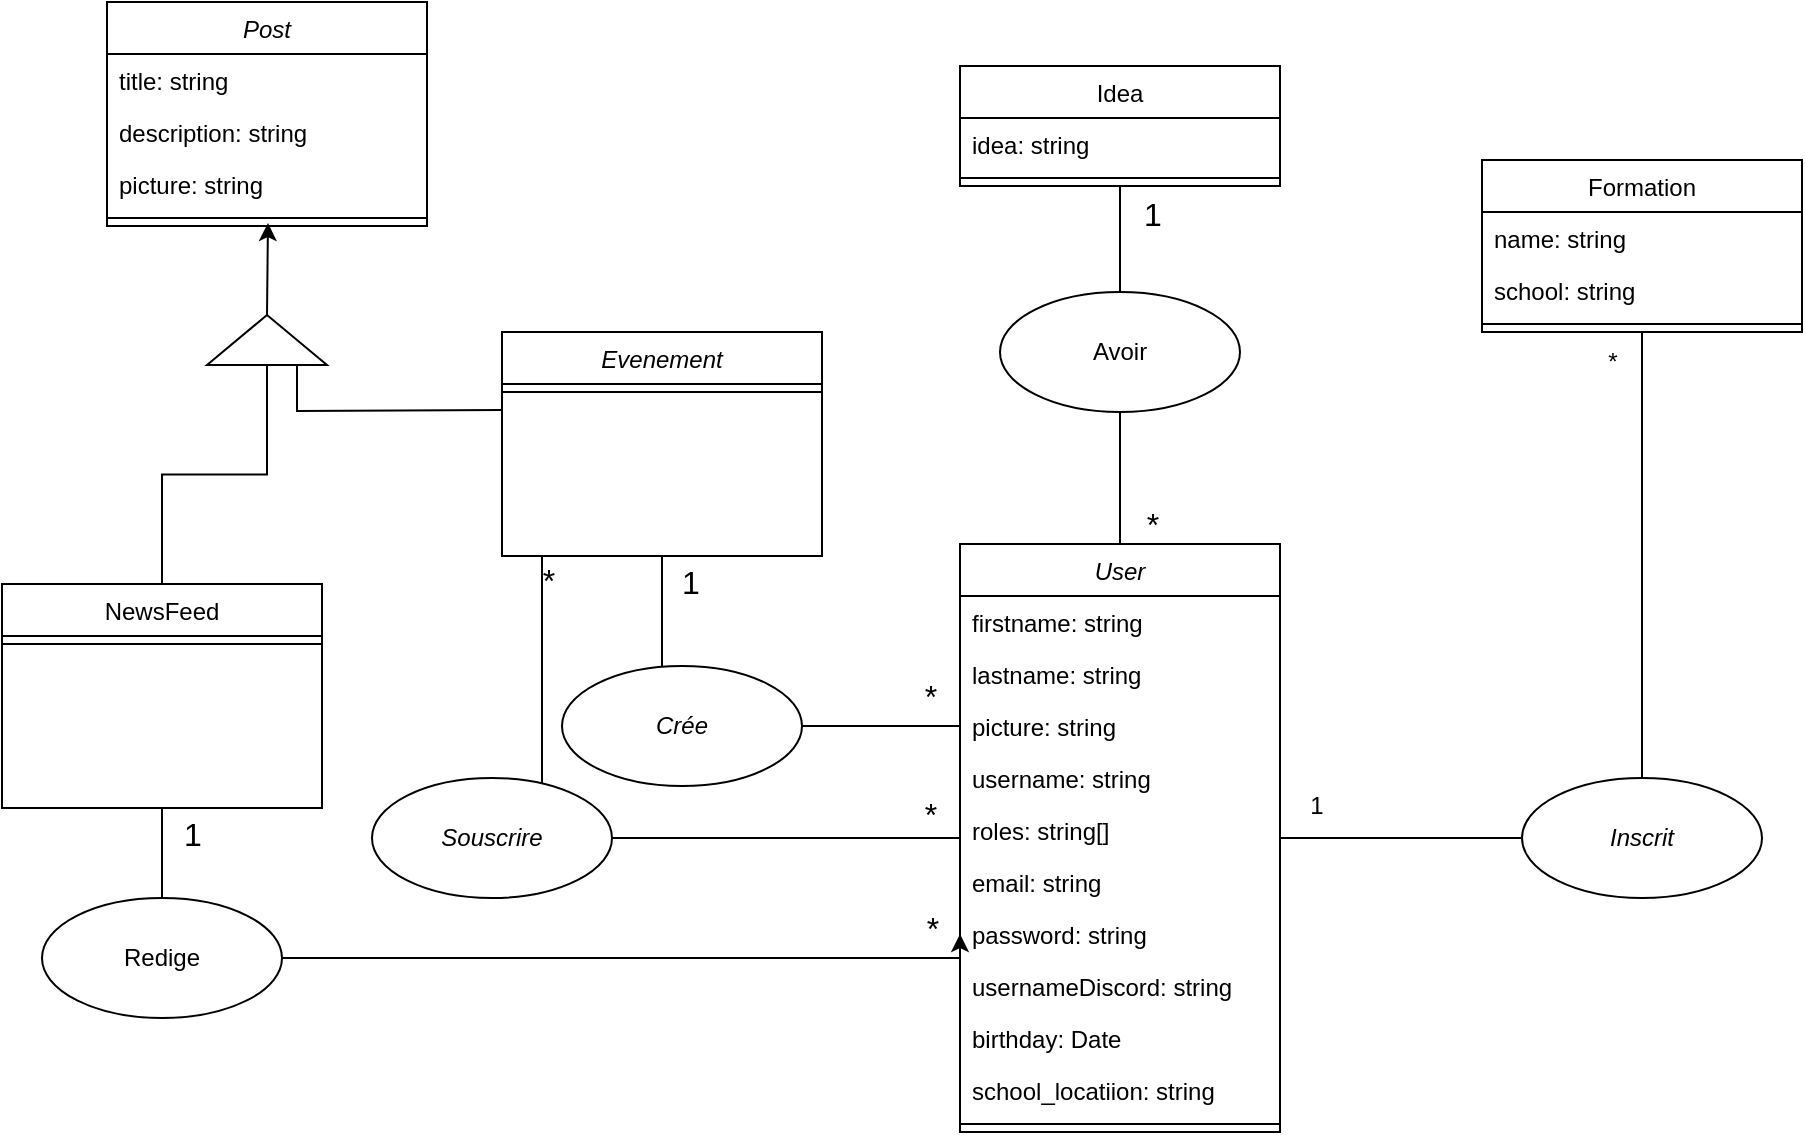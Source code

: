 <mxfile version="20.5.3" type="embed"><diagram id="C5RBs43oDa-KdzZeNtuy" name="Page-1"><mxGraphModel dx="828" dy="568" grid="1" gridSize="10" guides="1" tooltips="1" connect="1" arrows="1" fold="1" page="1" pageScale="1" pageWidth="1169" pageHeight="827" math="0" shadow="0"><root><mxCell id="WIyWlLk6GJQsqaUBKTNV-0"/><mxCell id="WIyWlLk6GJQsqaUBKTNV-1" parent="WIyWlLk6GJQsqaUBKTNV-0"/><mxCell id="BqMe5fXjfY2Wsw5vbWv6-18" value="" style="edgeStyle=orthogonalEdgeStyle;rounded=0;orthogonalLoop=1;jettySize=auto;html=1;endArrow=none;endFill=0;" parent="WIyWlLk6GJQsqaUBKTNV-1" source="zkfFHV4jXpPFQw0GAbJ--0" target="BqMe5fXjfY2Wsw5vbWv6-17" edge="1"><mxGeometry relative="1" as="geometry"/></mxCell><mxCell id="BqMe5fXjfY2Wsw5vbWv6-39" value="" style="edgeStyle=orthogonalEdgeStyle;rounded=0;orthogonalLoop=1;jettySize=auto;html=1;endArrow=none;endFill=0;" parent="WIyWlLk6GJQsqaUBKTNV-1" source="zkfFHV4jXpPFQw0GAbJ--0" target="BqMe5fXjfY2Wsw5vbWv6-38" edge="1"><mxGeometry relative="1" as="geometry"/></mxCell><mxCell id="zkfFHV4jXpPFQw0GAbJ--0" value="User" style="swimlane;fontStyle=2;align=center;verticalAlign=top;childLayout=stackLayout;horizontal=1;startSize=26;horizontalStack=0;resizeParent=1;resizeLast=0;collapsible=1;marginBottom=0;rounded=0;shadow=0;strokeWidth=1;" parent="WIyWlLk6GJQsqaUBKTNV-1" vertex="1"><mxGeometry x="519" y="311" width="160" height="294" as="geometry"><mxRectangle x="230" y="140" width="160" height="26" as="alternateBounds"/></mxGeometry></mxCell><mxCell id="zkfFHV4jXpPFQw0GAbJ--1" value="firstname: string" style="text;align=left;verticalAlign=top;spacingLeft=4;spacingRight=4;overflow=hidden;rotatable=0;points=[[0,0.5],[1,0.5]];portConstraint=eastwest;" parent="zkfFHV4jXpPFQw0GAbJ--0" vertex="1"><mxGeometry y="26" width="160" height="26" as="geometry"/></mxCell><mxCell id="zkfFHV4jXpPFQw0GAbJ--2" value="lastname: string" style="text;align=left;verticalAlign=top;spacingLeft=4;spacingRight=4;overflow=hidden;rotatable=0;points=[[0,0.5],[1,0.5]];portConstraint=eastwest;rounded=0;shadow=0;html=0;" parent="zkfFHV4jXpPFQw0GAbJ--0" vertex="1"><mxGeometry y="52" width="160" height="26" as="geometry"/></mxCell><mxCell id="BqMe5fXjfY2Wsw5vbWv6-0" value="picture: string" style="text;align=left;verticalAlign=top;spacingLeft=4;spacingRight=4;overflow=hidden;rotatable=0;points=[[0,0.5],[1,0.5]];portConstraint=eastwest;rounded=0;shadow=0;html=0;" parent="zkfFHV4jXpPFQw0GAbJ--0" vertex="1"><mxGeometry y="78" width="160" height="26" as="geometry"/></mxCell><mxCell id="zkfFHV4jXpPFQw0GAbJ--3" value="username: string" style="text;align=left;verticalAlign=top;spacingLeft=4;spacingRight=4;overflow=hidden;rotatable=0;points=[[0,0.5],[1,0.5]];portConstraint=eastwest;rounded=0;shadow=0;html=0;" parent="zkfFHV4jXpPFQw0GAbJ--0" vertex="1"><mxGeometry y="104" width="160" height="26" as="geometry"/></mxCell><mxCell id="BqMe5fXjfY2Wsw5vbWv6-6" value="roles: string[]" style="text;align=left;verticalAlign=top;spacingLeft=4;spacingRight=4;overflow=hidden;rotatable=0;points=[[0,0.5],[1,0.5]];portConstraint=eastwest;rounded=0;shadow=0;html=0;" parent="zkfFHV4jXpPFQw0GAbJ--0" vertex="1"><mxGeometry y="130" width="160" height="26" as="geometry"/></mxCell><mxCell id="BqMe5fXjfY2Wsw5vbWv6-2" value="email: string" style="text;align=left;verticalAlign=top;spacingLeft=4;spacingRight=4;overflow=hidden;rotatable=0;points=[[0,0.5],[1,0.5]];portConstraint=eastwest;rounded=0;shadow=0;html=0;" parent="zkfFHV4jXpPFQw0GAbJ--0" vertex="1"><mxGeometry y="156" width="160" height="26" as="geometry"/></mxCell><mxCell id="BqMe5fXjfY2Wsw5vbWv6-5" value="password: string" style="text;align=left;verticalAlign=top;spacingLeft=4;spacingRight=4;overflow=hidden;rotatable=0;points=[[0,0.5],[1,0.5]];portConstraint=eastwest;rounded=0;shadow=0;html=0;" parent="zkfFHV4jXpPFQw0GAbJ--0" vertex="1"><mxGeometry y="182" width="160" height="26" as="geometry"/></mxCell><mxCell id="BqMe5fXjfY2Wsw5vbWv6-22" value="usernameDiscord: string" style="text;align=left;verticalAlign=top;spacingLeft=4;spacingRight=4;overflow=hidden;rotatable=0;points=[[0,0.5],[1,0.5]];portConstraint=eastwest;rounded=0;shadow=0;html=0;" parent="zkfFHV4jXpPFQw0GAbJ--0" vertex="1"><mxGeometry y="208" width="160" height="26" as="geometry"/></mxCell><mxCell id="BqMe5fXjfY2Wsw5vbWv6-1" value="birthday: Date" style="text;align=left;verticalAlign=top;spacingLeft=4;spacingRight=4;overflow=hidden;rotatable=0;points=[[0,0.5],[1,0.5]];portConstraint=eastwest;rounded=0;shadow=0;html=0;" parent="zkfFHV4jXpPFQw0GAbJ--0" vertex="1"><mxGeometry y="234" width="160" height="26" as="geometry"/></mxCell><mxCell id="BqMe5fXjfY2Wsw5vbWv6-4" value="school_locatiion: string" style="text;align=left;verticalAlign=top;spacingLeft=4;spacingRight=4;overflow=hidden;rotatable=0;points=[[0,0.5],[1,0.5]];portConstraint=eastwest;rounded=0;shadow=0;html=0;" parent="zkfFHV4jXpPFQw0GAbJ--0" vertex="1"><mxGeometry y="260" width="160" height="26" as="geometry"/></mxCell><mxCell id="zkfFHV4jXpPFQw0GAbJ--4" value="" style="line;html=1;strokeWidth=1;align=left;verticalAlign=middle;spacingTop=-1;spacingLeft=3;spacingRight=3;rotatable=0;labelPosition=right;points=[];portConstraint=eastwest;" parent="zkfFHV4jXpPFQw0GAbJ--0" vertex="1"><mxGeometry y="286" width="160" height="8" as="geometry"/></mxCell><mxCell id="BqMe5fXjfY2Wsw5vbWv6-8" value="" style="edgeStyle=orthogonalEdgeStyle;rounded=0;orthogonalLoop=1;jettySize=auto;html=1;endArrow=none;endFill=0;" parent="WIyWlLk6GJQsqaUBKTNV-1" source="zkfFHV4jXpPFQw0GAbJ--6" edge="1"><mxGeometry relative="1" as="geometry"><mxPoint x="599.0" y="223" as="targetPoint"/></mxGeometry></mxCell><mxCell id="zkfFHV4jXpPFQw0GAbJ--6" value="Idea" style="swimlane;fontStyle=0;align=center;verticalAlign=top;childLayout=stackLayout;horizontal=1;startSize=26;horizontalStack=0;resizeParent=1;resizeLast=0;collapsible=1;marginBottom=0;rounded=0;shadow=0;strokeWidth=1;" parent="WIyWlLk6GJQsqaUBKTNV-1" vertex="1"><mxGeometry x="519" y="72" width="160" height="60" as="geometry"><mxRectangle x="130" y="380" width="160" height="26" as="alternateBounds"/></mxGeometry></mxCell><mxCell id="zkfFHV4jXpPFQw0GAbJ--8" value="idea: string" style="text;align=left;verticalAlign=top;spacingLeft=4;spacingRight=4;overflow=hidden;rotatable=0;points=[[0,0.5],[1,0.5]];portConstraint=eastwest;rounded=0;shadow=0;html=0;" parent="zkfFHV4jXpPFQw0GAbJ--6" vertex="1"><mxGeometry y="26" width="160" height="26" as="geometry"/></mxCell><mxCell id="zkfFHV4jXpPFQw0GAbJ--9" value="" style="line;html=1;strokeWidth=1;align=left;verticalAlign=middle;spacingTop=-1;spacingLeft=3;spacingRight=3;rotatable=0;labelPosition=right;points=[];portConstraint=eastwest;" parent="zkfFHV4jXpPFQw0GAbJ--6" vertex="1"><mxGeometry y="52" width="160" height="8" as="geometry"/></mxCell><mxCell id="zkfFHV4jXpPFQw0GAbJ--13" value="Formation" style="swimlane;fontStyle=0;align=center;verticalAlign=top;childLayout=stackLayout;horizontal=1;startSize=26;horizontalStack=0;resizeParent=1;resizeLast=0;collapsible=1;marginBottom=0;rounded=0;shadow=0;strokeWidth=1;" parent="WIyWlLk6GJQsqaUBKTNV-1" vertex="1"><mxGeometry x="780" y="119" width="160" height="86" as="geometry"><mxRectangle x="340" y="380" width="170" height="26" as="alternateBounds"/></mxGeometry></mxCell><mxCell id="zkfFHV4jXpPFQw0GAbJ--14" value="name: string" style="text;align=left;verticalAlign=top;spacingLeft=4;spacingRight=4;overflow=hidden;rotatable=0;points=[[0,0.5],[1,0.5]];portConstraint=eastwest;" parent="zkfFHV4jXpPFQw0GAbJ--13" vertex="1"><mxGeometry y="26" width="160" height="26" as="geometry"/></mxCell><mxCell id="BqMe5fXjfY2Wsw5vbWv6-16" value="school: string" style="text;align=left;verticalAlign=top;spacingLeft=4;spacingRight=4;overflow=hidden;rotatable=0;points=[[0,0.5],[1,0.5]];portConstraint=eastwest;" parent="zkfFHV4jXpPFQw0GAbJ--13" vertex="1"><mxGeometry y="52" width="160" height="26" as="geometry"/></mxCell><mxCell id="zkfFHV4jXpPFQw0GAbJ--15" value="" style="line;html=1;strokeWidth=1;align=left;verticalAlign=middle;spacingTop=-1;spacingLeft=3;spacingRight=3;rotatable=0;labelPosition=right;points=[];portConstraint=eastwest;" parent="zkfFHV4jXpPFQw0GAbJ--13" vertex="1"><mxGeometry y="78" width="160" height="8" as="geometry"/></mxCell><mxCell id="BqMe5fXjfY2Wsw5vbWv6-54" value="" style="edgeStyle=orthogonalEdgeStyle;rounded=0;orthogonalLoop=1;jettySize=auto;html=1;fontSize=16;endArrow=none;endFill=0;" parent="WIyWlLk6GJQsqaUBKTNV-1" source="zkfFHV4jXpPFQw0GAbJ--17" target="BqMe5fXjfY2Wsw5vbWv6-53" edge="1"><mxGeometry relative="1" as="geometry"/></mxCell><mxCell id="14" style="edgeStyle=orthogonalEdgeStyle;rounded=0;orthogonalLoop=1;jettySize=auto;html=1;exitX=0.5;exitY=0;exitDx=0;exitDy=0;entryX=0;entryY=0.5;entryDx=0;entryDy=0;endArrow=none;endFill=0;" edge="1" parent="WIyWlLk6GJQsqaUBKTNV-1" source="zkfFHV4jXpPFQw0GAbJ--17" target="13"><mxGeometry relative="1" as="geometry"/></mxCell><mxCell id="zkfFHV4jXpPFQw0GAbJ--17" value="NewsFeed" style="swimlane;fontStyle=0;align=center;verticalAlign=top;childLayout=stackLayout;horizontal=1;startSize=26;horizontalStack=0;resizeParent=1;resizeLast=0;collapsible=1;marginBottom=0;rounded=0;shadow=0;strokeWidth=1;" parent="WIyWlLk6GJQsqaUBKTNV-1" vertex="1"><mxGeometry x="40" y="331" width="160" height="112" as="geometry"><mxRectangle x="550" y="140" width="160" height="26" as="alternateBounds"/></mxGeometry></mxCell><mxCell id="zkfFHV4jXpPFQw0GAbJ--23" value="" style="line;html=1;strokeWidth=1;align=left;verticalAlign=middle;spacingTop=-1;spacingLeft=3;spacingRight=3;rotatable=0;labelPosition=right;points=[];portConstraint=eastwest;" parent="zkfFHV4jXpPFQw0GAbJ--17" vertex="1"><mxGeometry y="26" width="160" height="8" as="geometry"/></mxCell><mxCell id="BqMe5fXjfY2Wsw5vbWv6-9" style="edgeStyle=orthogonalEdgeStyle;rounded=0;orthogonalLoop=1;jettySize=auto;html=1;entryX=0.5;entryY=0;entryDx=0;entryDy=0;endArrow=none;endFill=0;" parent="WIyWlLk6GJQsqaUBKTNV-1" source="BqMe5fXjfY2Wsw5vbWv6-7" target="zkfFHV4jXpPFQw0GAbJ--0" edge="1"><mxGeometry relative="1" as="geometry"/></mxCell><mxCell id="BqMe5fXjfY2Wsw5vbWv6-7" value="Avoir" style="ellipse;whiteSpace=wrap;html=1;verticalAlign=middle;fontStyle=0;startSize=26;rounded=0;shadow=0;strokeWidth=1;" parent="WIyWlLk6GJQsqaUBKTNV-1" vertex="1"><mxGeometry x="539" y="185" width="120" height="60" as="geometry"/></mxCell><mxCell id="BqMe5fXjfY2Wsw5vbWv6-11" value="1" style="text;html=1;align=center;verticalAlign=middle;resizable=0;points=[];autosize=1;strokeColor=none;fillColor=none;fontSize=16;" parent="WIyWlLk6GJQsqaUBKTNV-1" vertex="1"><mxGeometry x="605" y="136" width="20" height="20" as="geometry"/></mxCell><mxCell id="BqMe5fXjfY2Wsw5vbWv6-12" value="*" style="text;html=1;align=center;verticalAlign=middle;resizable=0;points=[];autosize=1;strokeColor=none;fillColor=none;fontSize=16;" parent="WIyWlLk6GJQsqaUBKTNV-1" vertex="1"><mxGeometry x="605" y="291" width="20" height="20" as="geometry"/></mxCell><mxCell id="BqMe5fXjfY2Wsw5vbWv6-19" style="edgeStyle=orthogonalEdgeStyle;rounded=0;orthogonalLoop=1;jettySize=auto;html=1;entryX=0.5;entryY=1;entryDx=0;entryDy=0;endArrow=none;endFill=0;" parent="WIyWlLk6GJQsqaUBKTNV-1" source="BqMe5fXjfY2Wsw5vbWv6-17" target="zkfFHV4jXpPFQw0GAbJ--13" edge="1"><mxGeometry relative="1" as="geometry"/></mxCell><mxCell id="BqMe5fXjfY2Wsw5vbWv6-17" value="Inscrit" style="ellipse;whiteSpace=wrap;html=1;verticalAlign=middle;fontStyle=2;startSize=26;rounded=0;shadow=0;strokeWidth=1;" parent="WIyWlLk6GJQsqaUBKTNV-1" vertex="1"><mxGeometry x="800" y="428" width="120" height="60" as="geometry"/></mxCell><mxCell id="BqMe5fXjfY2Wsw5vbWv6-20" value="1" style="text;html=1;align=center;verticalAlign=middle;resizable=0;points=[];autosize=1;strokeColor=none;fillColor=none;" parent="WIyWlLk6GJQsqaUBKTNV-1" vertex="1"><mxGeometry x="687" y="432" width="20" height="20" as="geometry"/></mxCell><mxCell id="BqMe5fXjfY2Wsw5vbWv6-21" value="*" style="text;html=1;align=center;verticalAlign=middle;resizable=0;points=[];autosize=1;strokeColor=none;fillColor=none;" parent="WIyWlLk6GJQsqaUBKTNV-1" vertex="1"><mxGeometry x="835" y="210" width="20" height="20" as="geometry"/></mxCell><mxCell id="BqMe5fXjfY2Wsw5vbWv6-37" value="" style="edgeStyle=orthogonalEdgeStyle;rounded=0;orthogonalLoop=1;jettySize=auto;html=1;endArrow=none;endFill=0;" parent="WIyWlLk6GJQsqaUBKTNV-1" source="BqMe5fXjfY2Wsw5vbWv6-24" target="BqMe5fXjfY2Wsw5vbWv6-36" edge="1"><mxGeometry relative="1" as="geometry"><Array as="points"><mxPoint x="380" y="226"/></Array></mxGeometry></mxCell><mxCell id="BqMe5fXjfY2Wsw5vbWv6-24" value="Evenement" style="swimlane;fontStyle=2;align=center;verticalAlign=top;childLayout=stackLayout;horizontal=1;startSize=26;horizontalStack=0;resizeParent=1;resizeLast=0;collapsible=1;marginBottom=0;rounded=0;shadow=0;strokeWidth=1;" parent="WIyWlLk6GJQsqaUBKTNV-1" vertex="1"><mxGeometry x="290" y="205" width="160" height="112" as="geometry"><mxRectangle x="230" y="140" width="160" height="26" as="alternateBounds"/></mxGeometry></mxCell><mxCell id="BqMe5fXjfY2Wsw5vbWv6-35" value="" style="line;html=1;strokeWidth=1;align=left;verticalAlign=middle;spacingTop=-1;spacingLeft=3;spacingRight=3;rotatable=0;labelPosition=right;points=[];portConstraint=eastwest;" parent="BqMe5fXjfY2Wsw5vbWv6-24" vertex="1"><mxGeometry y="26" width="160" height="8" as="geometry"/></mxCell><mxCell id="BqMe5fXjfY2Wsw5vbWv6-41" style="edgeStyle=orthogonalEdgeStyle;rounded=0;orthogonalLoop=1;jettySize=auto;html=1;entryX=0;entryY=0.5;entryDx=0;entryDy=0;endArrow=none;endFill=0;" parent="WIyWlLk6GJQsqaUBKTNV-1" source="BqMe5fXjfY2Wsw5vbWv6-36" target="BqMe5fXjfY2Wsw5vbWv6-0" edge="1"><mxGeometry relative="1" as="geometry"/></mxCell><mxCell id="BqMe5fXjfY2Wsw5vbWv6-36" value="Crée" style="ellipse;whiteSpace=wrap;html=1;verticalAlign=middle;fontStyle=2;startSize=26;rounded=0;shadow=0;strokeWidth=1;" parent="WIyWlLk6GJQsqaUBKTNV-1" vertex="1"><mxGeometry x="320" y="372" width="120" height="60" as="geometry"/></mxCell><mxCell id="BqMe5fXjfY2Wsw5vbWv6-40" style="edgeStyle=orthogonalEdgeStyle;rounded=0;orthogonalLoop=1;jettySize=auto;html=1;entryX=0.5;entryY=1;entryDx=0;entryDy=0;endArrow=none;endFill=0;" parent="WIyWlLk6GJQsqaUBKTNV-1" source="BqMe5fXjfY2Wsw5vbWv6-38" target="BqMe5fXjfY2Wsw5vbWv6-24" edge="1"><mxGeometry relative="1" as="geometry"><Array as="points"><mxPoint x="310" y="317"/></Array></mxGeometry></mxCell><mxCell id="BqMe5fXjfY2Wsw5vbWv6-38" value="Souscrire" style="ellipse;whiteSpace=wrap;html=1;verticalAlign=middle;fontStyle=2;startSize=26;rounded=0;shadow=0;strokeWidth=1;" parent="WIyWlLk6GJQsqaUBKTNV-1" vertex="1"><mxGeometry x="225" y="428" width="120" height="60" as="geometry"/></mxCell><mxCell id="BqMe5fXjfY2Wsw5vbWv6-43" value="1" style="text;html=1;align=center;verticalAlign=middle;resizable=0;points=[];autosize=1;strokeColor=none;fillColor=none;fontSize=16;" parent="WIyWlLk6GJQsqaUBKTNV-1" vertex="1"><mxGeometry x="374" y="320" width="20" height="20" as="geometry"/></mxCell><mxCell id="BqMe5fXjfY2Wsw5vbWv6-47" value="*" style="text;html=1;align=center;verticalAlign=middle;resizable=0;points=[];autosize=1;strokeColor=none;fillColor=none;fontSize=16;" parent="WIyWlLk6GJQsqaUBKTNV-1" vertex="1"><mxGeometry x="494" y="377" width="20" height="20" as="geometry"/></mxCell><mxCell id="BqMe5fXjfY2Wsw5vbWv6-49" value="*" style="text;html=1;align=center;verticalAlign=middle;resizable=0;points=[];autosize=1;strokeColor=none;fillColor=none;fontSize=16;" parent="WIyWlLk6GJQsqaUBKTNV-1" vertex="1"><mxGeometry x="494" y="436" width="20" height="20" as="geometry"/></mxCell><mxCell id="BqMe5fXjfY2Wsw5vbWv6-50" value="*" style="text;html=1;align=center;verticalAlign=middle;resizable=0;points=[];autosize=1;strokeColor=none;fillColor=none;fontSize=16;" parent="WIyWlLk6GJQsqaUBKTNV-1" vertex="1"><mxGeometry x="303" y="319" width="20" height="20" as="geometry"/></mxCell><mxCell id="2" style="edgeStyle=orthogonalEdgeStyle;rounded=0;orthogonalLoop=1;jettySize=auto;html=1;entryX=0;entryY=0.5;entryDx=0;entryDy=0;" edge="1" parent="WIyWlLk6GJQsqaUBKTNV-1" source="BqMe5fXjfY2Wsw5vbWv6-53" target="BqMe5fXjfY2Wsw5vbWv6-5"><mxGeometry relative="1" as="geometry"><Array as="points"><mxPoint x="519" y="518"/></Array></mxGeometry></mxCell><mxCell id="BqMe5fXjfY2Wsw5vbWv6-53" value="Redige" style="ellipse;whiteSpace=wrap;html=1;verticalAlign=middle;fontStyle=0;startSize=26;rounded=0;shadow=0;strokeWidth=1;" parent="WIyWlLk6GJQsqaUBKTNV-1" vertex="1"><mxGeometry x="60" y="488" width="120" height="60" as="geometry"/></mxCell><mxCell id="BqMe5fXjfY2Wsw5vbWv6-56" value="*" style="text;html=1;align=center;verticalAlign=middle;resizable=0;points=[];autosize=1;strokeColor=none;fillColor=none;fontSize=16;" parent="WIyWlLk6GJQsqaUBKTNV-1" vertex="1"><mxGeometry x="495" y="493" width="20" height="20" as="geometry"/></mxCell><mxCell id="BqMe5fXjfY2Wsw5vbWv6-57" value="1" style="text;html=1;align=center;verticalAlign=middle;resizable=0;points=[];autosize=1;strokeColor=none;fillColor=none;fontSize=16;" parent="WIyWlLk6GJQsqaUBKTNV-1" vertex="1"><mxGeometry x="125" y="446" width="20" height="20" as="geometry"/></mxCell><mxCell id="7" value="Post" style="swimlane;fontStyle=2;align=center;verticalAlign=top;childLayout=stackLayout;horizontal=1;startSize=26;horizontalStack=0;resizeParent=1;resizeLast=0;collapsible=1;marginBottom=0;rounded=0;shadow=0;strokeWidth=1;" vertex="1" parent="WIyWlLk6GJQsqaUBKTNV-1"><mxGeometry x="92.5" y="40" width="160" height="112" as="geometry"><mxRectangle x="230" y="140" width="160" height="26" as="alternateBounds"/></mxGeometry></mxCell><mxCell id="8" value="title: string" style="text;align=left;verticalAlign=top;spacingLeft=4;spacingRight=4;overflow=hidden;rotatable=0;points=[[0,0.5],[1,0.5]];portConstraint=eastwest;" vertex="1" parent="7"><mxGeometry y="26" width="160" height="26" as="geometry"/></mxCell><mxCell id="9" value="description: string" style="text;align=left;verticalAlign=top;spacingLeft=4;spacingRight=4;overflow=hidden;rotatable=0;points=[[0,0.5],[1,0.5]];portConstraint=eastwest;rounded=0;shadow=0;html=0;" vertex="1" parent="7"><mxGeometry y="52" width="160" height="26" as="geometry"/></mxCell><mxCell id="10" value="picture: string" style="text;align=left;verticalAlign=top;spacingLeft=4;spacingRight=4;overflow=hidden;rotatable=0;points=[[0,0.5],[1,0.5]];portConstraint=eastwest;rounded=0;shadow=0;html=0;" vertex="1" parent="7"><mxGeometry y="78" width="160" height="26" as="geometry"/></mxCell><mxCell id="11" value="" style="line;html=1;strokeWidth=1;align=left;verticalAlign=middle;spacingTop=-1;spacingLeft=3;spacingRight=3;rotatable=0;labelPosition=right;points=[];portConstraint=eastwest;" vertex="1" parent="7"><mxGeometry y="104" width="160" height="8" as="geometry"/></mxCell><mxCell id="13" value="" style="triangle;whiteSpace=wrap;html=1;rotation=-90;" vertex="1" parent="WIyWlLk6GJQsqaUBKTNV-1"><mxGeometry x="160" y="179" width="25" height="60" as="geometry"/></mxCell><mxCell id="15" style="edgeStyle=orthogonalEdgeStyle;rounded=0;orthogonalLoop=1;jettySize=auto;html=1;entryX=0;entryY=0.75;entryDx=0;entryDy=0;endArrow=none;endFill=0;" edge="1" parent="WIyWlLk6GJQsqaUBKTNV-1" target="13"><mxGeometry relative="1" as="geometry"><mxPoint x="290" y="244" as="sourcePoint"/></mxGeometry></mxCell><mxCell id="16" value="" style="endArrow=classic;html=1;rounded=0;exitX=1;exitY=0.5;exitDx=0;exitDy=0;entryX=0.503;entryY=0.813;entryDx=0;entryDy=0;entryPerimeter=0;" edge="1" parent="WIyWlLk6GJQsqaUBKTNV-1" source="13" target="11"><mxGeometry width="50" height="50" relative="1" as="geometry"><mxPoint x="420" y="330" as="sourcePoint"/><mxPoint x="470" y="280" as="targetPoint"/></mxGeometry></mxCell></root></mxGraphModel></diagram></mxfile>